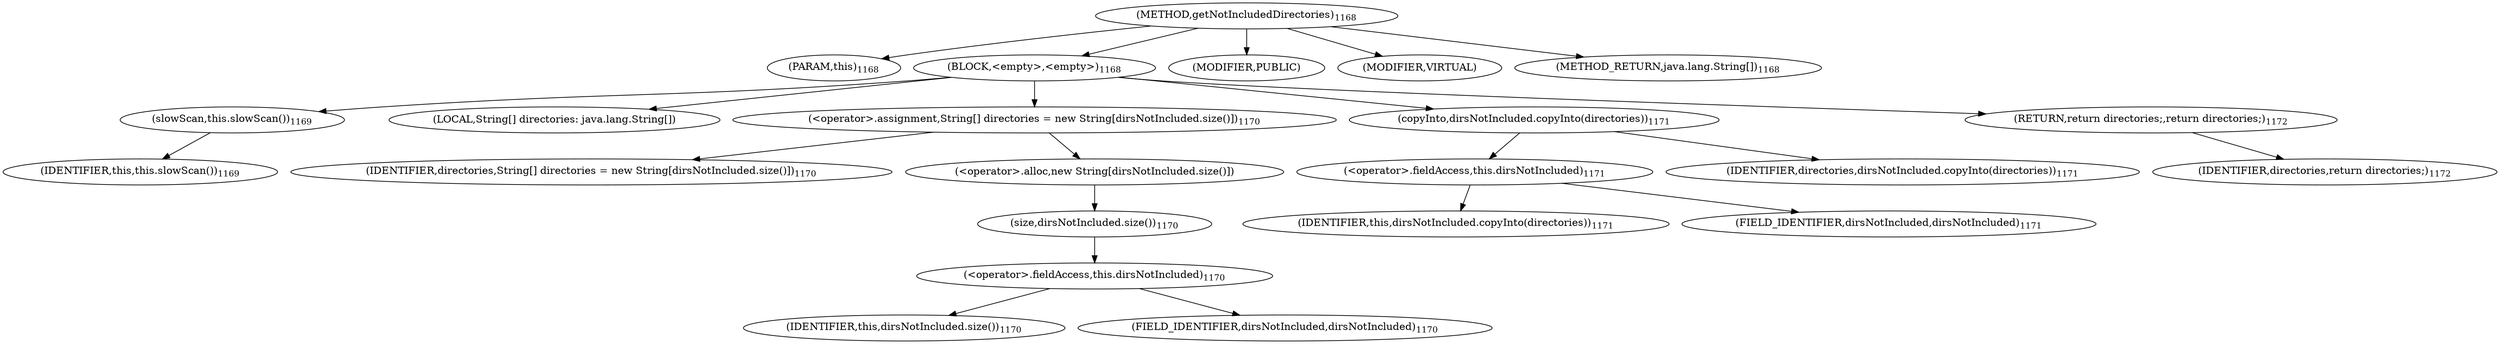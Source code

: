 digraph "getNotIncludedDirectories" {  
"2061" [label = <(METHOD,getNotIncludedDirectories)<SUB>1168</SUB>> ]
"83" [label = <(PARAM,this)<SUB>1168</SUB>> ]
"2062" [label = <(BLOCK,&lt;empty&gt;,&lt;empty&gt;)<SUB>1168</SUB>> ]
"2063" [label = <(slowScan,this.slowScan())<SUB>1169</SUB>> ]
"82" [label = <(IDENTIFIER,this,this.slowScan())<SUB>1169</SUB>> ]
"2064" [label = <(LOCAL,String[] directories: java.lang.String[])> ]
"2065" [label = <(&lt;operator&gt;.assignment,String[] directories = new String[dirsNotIncluded.size()])<SUB>1170</SUB>> ]
"2066" [label = <(IDENTIFIER,directories,String[] directories = new String[dirsNotIncluded.size()])<SUB>1170</SUB>> ]
"2067" [label = <(&lt;operator&gt;.alloc,new String[dirsNotIncluded.size()])> ]
"2068" [label = <(size,dirsNotIncluded.size())<SUB>1170</SUB>> ]
"2069" [label = <(&lt;operator&gt;.fieldAccess,this.dirsNotIncluded)<SUB>1170</SUB>> ]
"2070" [label = <(IDENTIFIER,this,dirsNotIncluded.size())<SUB>1170</SUB>> ]
"2071" [label = <(FIELD_IDENTIFIER,dirsNotIncluded,dirsNotIncluded)<SUB>1170</SUB>> ]
"2072" [label = <(copyInto,dirsNotIncluded.copyInto(directories))<SUB>1171</SUB>> ]
"2073" [label = <(&lt;operator&gt;.fieldAccess,this.dirsNotIncluded)<SUB>1171</SUB>> ]
"2074" [label = <(IDENTIFIER,this,dirsNotIncluded.copyInto(directories))<SUB>1171</SUB>> ]
"2075" [label = <(FIELD_IDENTIFIER,dirsNotIncluded,dirsNotIncluded)<SUB>1171</SUB>> ]
"2076" [label = <(IDENTIFIER,directories,dirsNotIncluded.copyInto(directories))<SUB>1171</SUB>> ]
"2077" [label = <(RETURN,return directories;,return directories;)<SUB>1172</SUB>> ]
"2078" [label = <(IDENTIFIER,directories,return directories;)<SUB>1172</SUB>> ]
"2079" [label = <(MODIFIER,PUBLIC)> ]
"2080" [label = <(MODIFIER,VIRTUAL)> ]
"2081" [label = <(METHOD_RETURN,java.lang.String[])<SUB>1168</SUB>> ]
  "2061" -> "83" 
  "2061" -> "2062" 
  "2061" -> "2079" 
  "2061" -> "2080" 
  "2061" -> "2081" 
  "2062" -> "2063" 
  "2062" -> "2064" 
  "2062" -> "2065" 
  "2062" -> "2072" 
  "2062" -> "2077" 
  "2063" -> "82" 
  "2065" -> "2066" 
  "2065" -> "2067" 
  "2067" -> "2068" 
  "2068" -> "2069" 
  "2069" -> "2070" 
  "2069" -> "2071" 
  "2072" -> "2073" 
  "2072" -> "2076" 
  "2073" -> "2074" 
  "2073" -> "2075" 
  "2077" -> "2078" 
}
